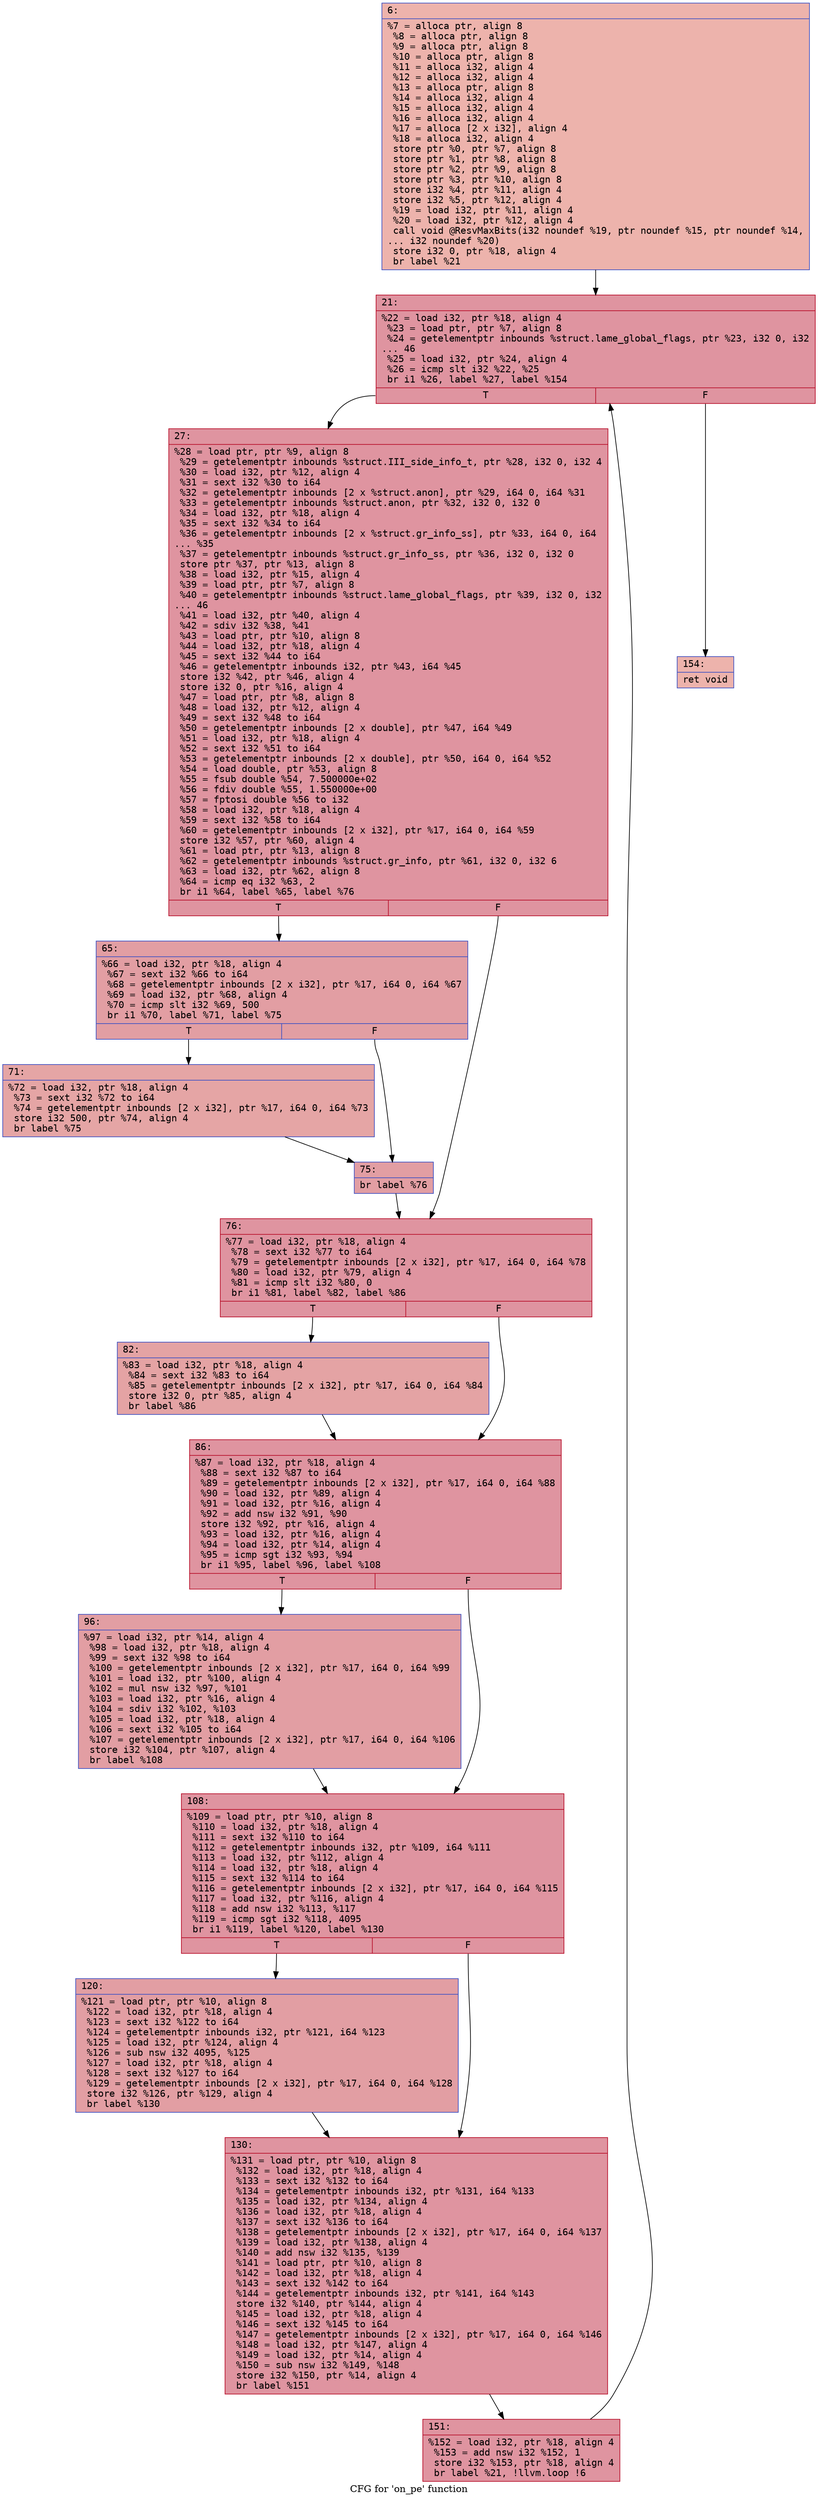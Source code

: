 digraph "CFG for 'on_pe' function" {
	label="CFG for 'on_pe' function";

	Node0x600001613ed0 [shape=record,color="#3d50c3ff", style=filled, fillcolor="#d6524470" fontname="Courier",label="{6:\l|  %7 = alloca ptr, align 8\l  %8 = alloca ptr, align 8\l  %9 = alloca ptr, align 8\l  %10 = alloca ptr, align 8\l  %11 = alloca i32, align 4\l  %12 = alloca i32, align 4\l  %13 = alloca ptr, align 8\l  %14 = alloca i32, align 4\l  %15 = alloca i32, align 4\l  %16 = alloca i32, align 4\l  %17 = alloca [2 x i32], align 4\l  %18 = alloca i32, align 4\l  store ptr %0, ptr %7, align 8\l  store ptr %1, ptr %8, align 8\l  store ptr %2, ptr %9, align 8\l  store ptr %3, ptr %10, align 8\l  store i32 %4, ptr %11, align 4\l  store i32 %5, ptr %12, align 4\l  %19 = load i32, ptr %11, align 4\l  %20 = load i32, ptr %12, align 4\l  call void @ResvMaxBits(i32 noundef %19, ptr noundef %15, ptr noundef %14,\l... i32 noundef %20)\l  store i32 0, ptr %18, align 4\l  br label %21\l}"];
	Node0x600001613ed0 -> Node0x600001613f20[tooltip="6 -> 21\nProbability 100.00%" ];
	Node0x600001613f20 [shape=record,color="#b70d28ff", style=filled, fillcolor="#b70d2870" fontname="Courier",label="{21:\l|  %22 = load i32, ptr %18, align 4\l  %23 = load ptr, ptr %7, align 8\l  %24 = getelementptr inbounds %struct.lame_global_flags, ptr %23, i32 0, i32\l... 46\l  %25 = load i32, ptr %24, align 4\l  %26 = icmp slt i32 %22, %25\l  br i1 %26, label %27, label %154\l|{<s0>T|<s1>F}}"];
	Node0x600001613f20:s0 -> Node0x600001613f70[tooltip="21 -> 27\nProbability 96.88%" ];
	Node0x600001613f20:s1 -> Node0x600001614370[tooltip="21 -> 154\nProbability 3.12%" ];
	Node0x600001613f70 [shape=record,color="#b70d28ff", style=filled, fillcolor="#b70d2870" fontname="Courier",label="{27:\l|  %28 = load ptr, ptr %9, align 8\l  %29 = getelementptr inbounds %struct.III_side_info_t, ptr %28, i32 0, i32 4\l  %30 = load i32, ptr %12, align 4\l  %31 = sext i32 %30 to i64\l  %32 = getelementptr inbounds [2 x %struct.anon], ptr %29, i64 0, i64 %31\l  %33 = getelementptr inbounds %struct.anon, ptr %32, i32 0, i32 0\l  %34 = load i32, ptr %18, align 4\l  %35 = sext i32 %34 to i64\l  %36 = getelementptr inbounds [2 x %struct.gr_info_ss], ptr %33, i64 0, i64\l... %35\l  %37 = getelementptr inbounds %struct.gr_info_ss, ptr %36, i32 0, i32 0\l  store ptr %37, ptr %13, align 8\l  %38 = load i32, ptr %15, align 4\l  %39 = load ptr, ptr %7, align 8\l  %40 = getelementptr inbounds %struct.lame_global_flags, ptr %39, i32 0, i32\l... 46\l  %41 = load i32, ptr %40, align 4\l  %42 = sdiv i32 %38, %41\l  %43 = load ptr, ptr %10, align 8\l  %44 = load i32, ptr %18, align 4\l  %45 = sext i32 %44 to i64\l  %46 = getelementptr inbounds i32, ptr %43, i64 %45\l  store i32 %42, ptr %46, align 4\l  store i32 0, ptr %16, align 4\l  %47 = load ptr, ptr %8, align 8\l  %48 = load i32, ptr %12, align 4\l  %49 = sext i32 %48 to i64\l  %50 = getelementptr inbounds [2 x double], ptr %47, i64 %49\l  %51 = load i32, ptr %18, align 4\l  %52 = sext i32 %51 to i64\l  %53 = getelementptr inbounds [2 x double], ptr %50, i64 0, i64 %52\l  %54 = load double, ptr %53, align 8\l  %55 = fsub double %54, 7.500000e+02\l  %56 = fdiv double %55, 1.550000e+00\l  %57 = fptosi double %56 to i32\l  %58 = load i32, ptr %18, align 4\l  %59 = sext i32 %58 to i64\l  %60 = getelementptr inbounds [2 x i32], ptr %17, i64 0, i64 %59\l  store i32 %57, ptr %60, align 4\l  %61 = load ptr, ptr %13, align 8\l  %62 = getelementptr inbounds %struct.gr_info, ptr %61, i32 0, i32 6\l  %63 = load i32, ptr %62, align 8\l  %64 = icmp eq i32 %63, 2\l  br i1 %64, label %65, label %76\l|{<s0>T|<s1>F}}"];
	Node0x600001613f70:s0 -> Node0x600001614000[tooltip="27 -> 65\nProbability 50.00%" ];
	Node0x600001613f70:s1 -> Node0x6000016140f0[tooltip="27 -> 76\nProbability 50.00%" ];
	Node0x600001614000 [shape=record,color="#3d50c3ff", style=filled, fillcolor="#be242e70" fontname="Courier",label="{65:\l|  %66 = load i32, ptr %18, align 4\l  %67 = sext i32 %66 to i64\l  %68 = getelementptr inbounds [2 x i32], ptr %17, i64 0, i64 %67\l  %69 = load i32, ptr %68, align 4\l  %70 = icmp slt i32 %69, 500\l  br i1 %70, label %71, label %75\l|{<s0>T|<s1>F}}"];
	Node0x600001614000:s0 -> Node0x600001614050[tooltip="65 -> 71\nProbability 50.00%" ];
	Node0x600001614000:s1 -> Node0x6000016140a0[tooltip="65 -> 75\nProbability 50.00%" ];
	Node0x600001614050 [shape=record,color="#3d50c3ff", style=filled, fillcolor="#c5333470" fontname="Courier",label="{71:\l|  %72 = load i32, ptr %18, align 4\l  %73 = sext i32 %72 to i64\l  %74 = getelementptr inbounds [2 x i32], ptr %17, i64 0, i64 %73\l  store i32 500, ptr %74, align 4\l  br label %75\l}"];
	Node0x600001614050 -> Node0x6000016140a0[tooltip="71 -> 75\nProbability 100.00%" ];
	Node0x6000016140a0 [shape=record,color="#3d50c3ff", style=filled, fillcolor="#be242e70" fontname="Courier",label="{75:\l|  br label %76\l}"];
	Node0x6000016140a0 -> Node0x6000016140f0[tooltip="75 -> 76\nProbability 100.00%" ];
	Node0x6000016140f0 [shape=record,color="#b70d28ff", style=filled, fillcolor="#b70d2870" fontname="Courier",label="{76:\l|  %77 = load i32, ptr %18, align 4\l  %78 = sext i32 %77 to i64\l  %79 = getelementptr inbounds [2 x i32], ptr %17, i64 0, i64 %78\l  %80 = load i32, ptr %79, align 4\l  %81 = icmp slt i32 %80, 0\l  br i1 %81, label %82, label %86\l|{<s0>T|<s1>F}}"];
	Node0x6000016140f0:s0 -> Node0x600001614140[tooltip="76 -> 82\nProbability 37.50%" ];
	Node0x6000016140f0:s1 -> Node0x600001614190[tooltip="76 -> 86\nProbability 62.50%" ];
	Node0x600001614140 [shape=record,color="#3d50c3ff", style=filled, fillcolor="#c32e3170" fontname="Courier",label="{82:\l|  %83 = load i32, ptr %18, align 4\l  %84 = sext i32 %83 to i64\l  %85 = getelementptr inbounds [2 x i32], ptr %17, i64 0, i64 %84\l  store i32 0, ptr %85, align 4\l  br label %86\l}"];
	Node0x600001614140 -> Node0x600001614190[tooltip="82 -> 86\nProbability 100.00%" ];
	Node0x600001614190 [shape=record,color="#b70d28ff", style=filled, fillcolor="#b70d2870" fontname="Courier",label="{86:\l|  %87 = load i32, ptr %18, align 4\l  %88 = sext i32 %87 to i64\l  %89 = getelementptr inbounds [2 x i32], ptr %17, i64 0, i64 %88\l  %90 = load i32, ptr %89, align 4\l  %91 = load i32, ptr %16, align 4\l  %92 = add nsw i32 %91, %90\l  store i32 %92, ptr %16, align 4\l  %93 = load i32, ptr %16, align 4\l  %94 = load i32, ptr %14, align 4\l  %95 = icmp sgt i32 %93, %94\l  br i1 %95, label %96, label %108\l|{<s0>T|<s1>F}}"];
	Node0x600001614190:s0 -> Node0x6000016141e0[tooltip="86 -> 96\nProbability 50.00%" ];
	Node0x600001614190:s1 -> Node0x600001614230[tooltip="86 -> 108\nProbability 50.00%" ];
	Node0x6000016141e0 [shape=record,color="#3d50c3ff", style=filled, fillcolor="#be242e70" fontname="Courier",label="{96:\l|  %97 = load i32, ptr %14, align 4\l  %98 = load i32, ptr %18, align 4\l  %99 = sext i32 %98 to i64\l  %100 = getelementptr inbounds [2 x i32], ptr %17, i64 0, i64 %99\l  %101 = load i32, ptr %100, align 4\l  %102 = mul nsw i32 %97, %101\l  %103 = load i32, ptr %16, align 4\l  %104 = sdiv i32 %102, %103\l  %105 = load i32, ptr %18, align 4\l  %106 = sext i32 %105 to i64\l  %107 = getelementptr inbounds [2 x i32], ptr %17, i64 0, i64 %106\l  store i32 %104, ptr %107, align 4\l  br label %108\l}"];
	Node0x6000016141e0 -> Node0x600001614230[tooltip="96 -> 108\nProbability 100.00%" ];
	Node0x600001614230 [shape=record,color="#b70d28ff", style=filled, fillcolor="#b70d2870" fontname="Courier",label="{108:\l|  %109 = load ptr, ptr %10, align 8\l  %110 = load i32, ptr %18, align 4\l  %111 = sext i32 %110 to i64\l  %112 = getelementptr inbounds i32, ptr %109, i64 %111\l  %113 = load i32, ptr %112, align 4\l  %114 = load i32, ptr %18, align 4\l  %115 = sext i32 %114 to i64\l  %116 = getelementptr inbounds [2 x i32], ptr %17, i64 0, i64 %115\l  %117 = load i32, ptr %116, align 4\l  %118 = add nsw i32 %113, %117\l  %119 = icmp sgt i32 %118, 4095\l  br i1 %119, label %120, label %130\l|{<s0>T|<s1>F}}"];
	Node0x600001614230:s0 -> Node0x600001614280[tooltip="108 -> 120\nProbability 50.00%" ];
	Node0x600001614230:s1 -> Node0x6000016142d0[tooltip="108 -> 130\nProbability 50.00%" ];
	Node0x600001614280 [shape=record,color="#3d50c3ff", style=filled, fillcolor="#be242e70" fontname="Courier",label="{120:\l|  %121 = load ptr, ptr %10, align 8\l  %122 = load i32, ptr %18, align 4\l  %123 = sext i32 %122 to i64\l  %124 = getelementptr inbounds i32, ptr %121, i64 %123\l  %125 = load i32, ptr %124, align 4\l  %126 = sub nsw i32 4095, %125\l  %127 = load i32, ptr %18, align 4\l  %128 = sext i32 %127 to i64\l  %129 = getelementptr inbounds [2 x i32], ptr %17, i64 0, i64 %128\l  store i32 %126, ptr %129, align 4\l  br label %130\l}"];
	Node0x600001614280 -> Node0x6000016142d0[tooltip="120 -> 130\nProbability 100.00%" ];
	Node0x6000016142d0 [shape=record,color="#b70d28ff", style=filled, fillcolor="#b70d2870" fontname="Courier",label="{130:\l|  %131 = load ptr, ptr %10, align 8\l  %132 = load i32, ptr %18, align 4\l  %133 = sext i32 %132 to i64\l  %134 = getelementptr inbounds i32, ptr %131, i64 %133\l  %135 = load i32, ptr %134, align 4\l  %136 = load i32, ptr %18, align 4\l  %137 = sext i32 %136 to i64\l  %138 = getelementptr inbounds [2 x i32], ptr %17, i64 0, i64 %137\l  %139 = load i32, ptr %138, align 4\l  %140 = add nsw i32 %135, %139\l  %141 = load ptr, ptr %10, align 8\l  %142 = load i32, ptr %18, align 4\l  %143 = sext i32 %142 to i64\l  %144 = getelementptr inbounds i32, ptr %141, i64 %143\l  store i32 %140, ptr %144, align 4\l  %145 = load i32, ptr %18, align 4\l  %146 = sext i32 %145 to i64\l  %147 = getelementptr inbounds [2 x i32], ptr %17, i64 0, i64 %146\l  %148 = load i32, ptr %147, align 4\l  %149 = load i32, ptr %14, align 4\l  %150 = sub nsw i32 %149, %148\l  store i32 %150, ptr %14, align 4\l  br label %151\l}"];
	Node0x6000016142d0 -> Node0x600001614320[tooltip="130 -> 151\nProbability 100.00%" ];
	Node0x600001614320 [shape=record,color="#b70d28ff", style=filled, fillcolor="#b70d2870" fontname="Courier",label="{151:\l|  %152 = load i32, ptr %18, align 4\l  %153 = add nsw i32 %152, 1\l  store i32 %153, ptr %18, align 4\l  br label %21, !llvm.loop !6\l}"];
	Node0x600001614320 -> Node0x600001613f20[tooltip="151 -> 21\nProbability 100.00%" ];
	Node0x600001614370 [shape=record,color="#3d50c3ff", style=filled, fillcolor="#d6524470" fontname="Courier",label="{154:\l|  ret void\l}"];
}
